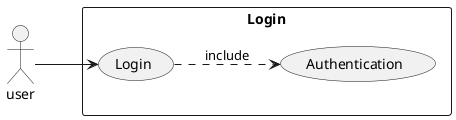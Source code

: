 @startuml
left to right direction
actor "user" as user
rectangle Login {
usecase "Login" as log
Usecase "Authentication" as auth
}

user --> log
log ..> auth : include
@enduml